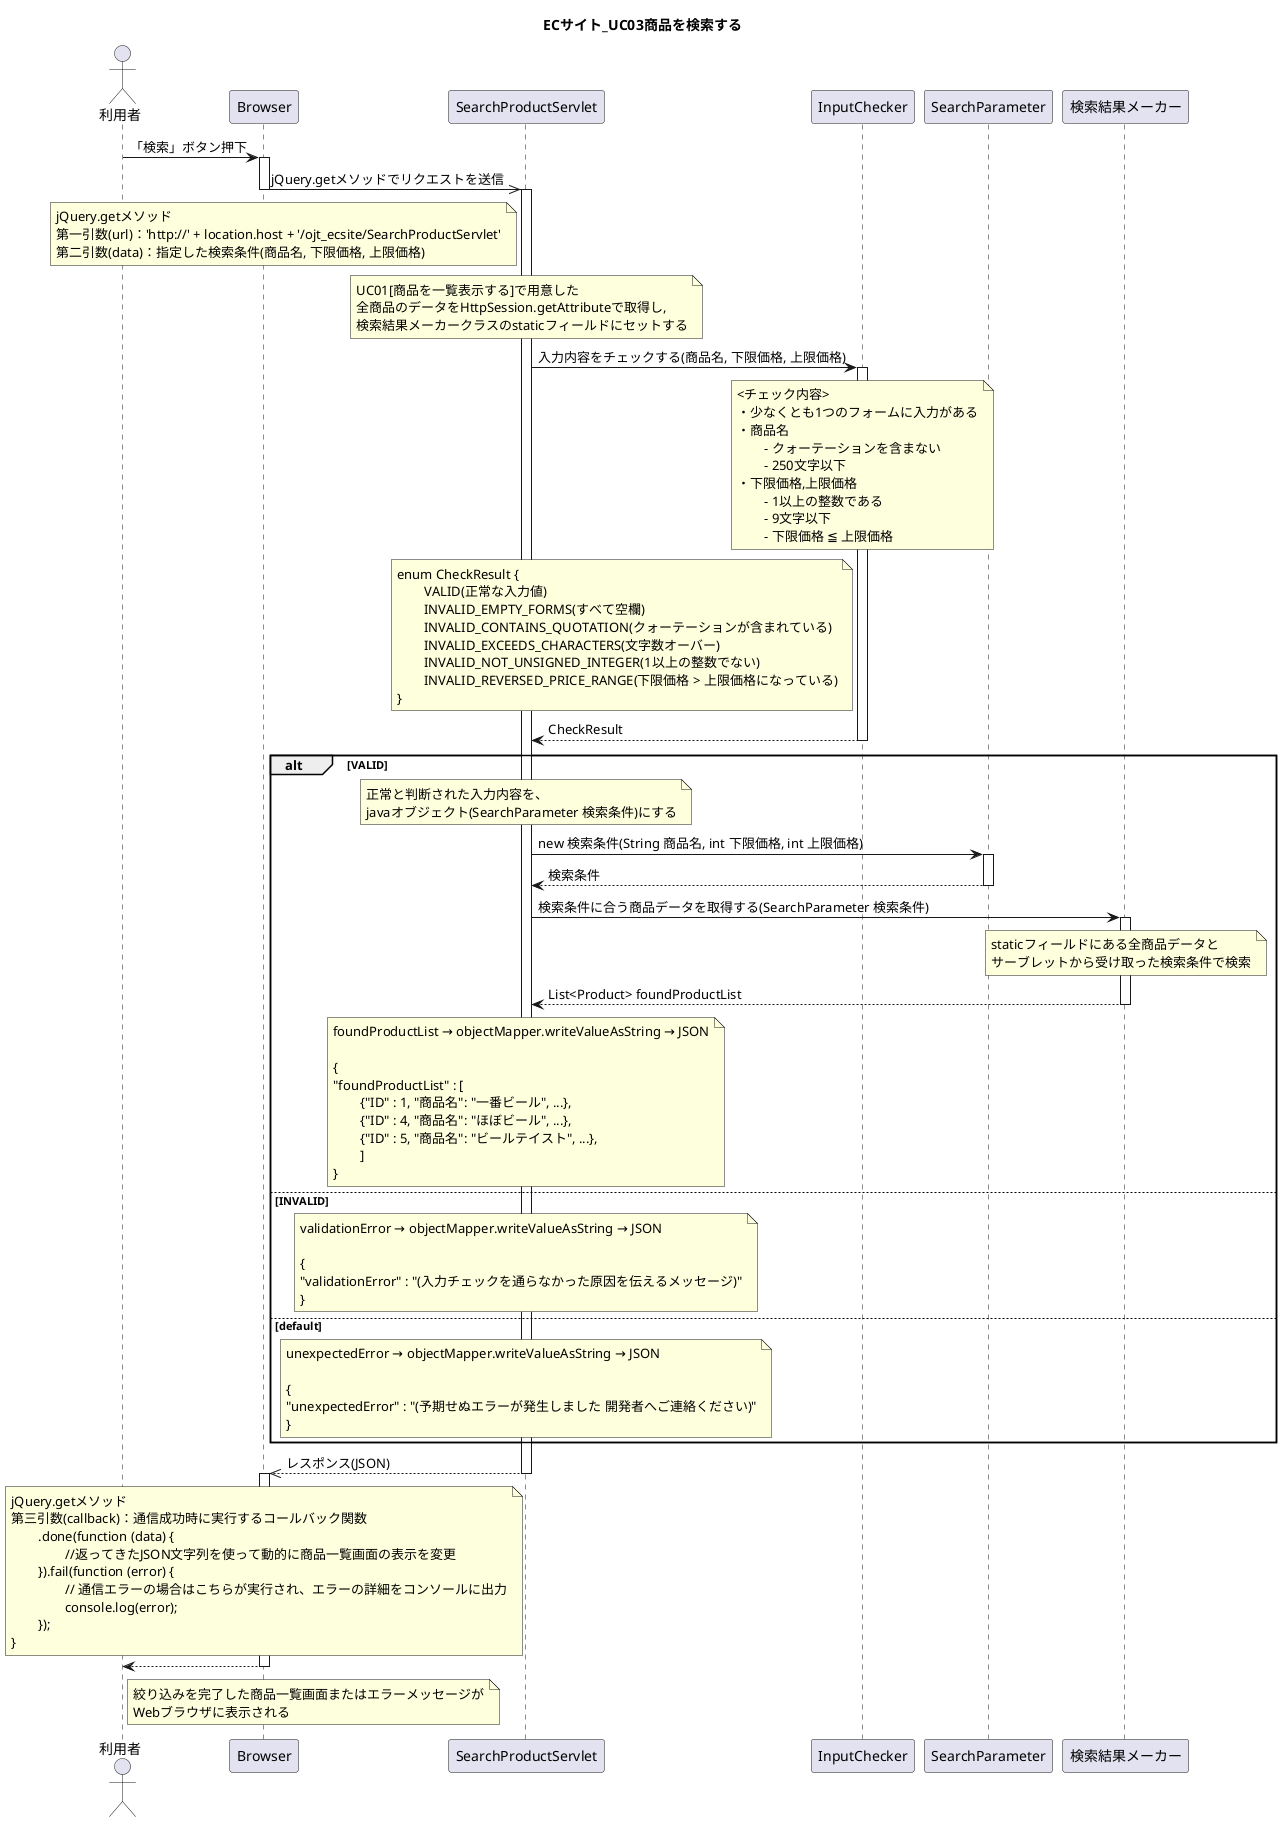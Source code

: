 @startuml
title ECサイト_UC03商品を検索する

actor 利用者

利用者 -> Browser : 「検索」ボタン押下
activate Browser

Browser ->> SearchProductServlet : jQuery.getメソッドでリクエストを送信
deactivate Browser
activate SearchProductServlet

	note left of SearchProductServlet
	jQuery.getメソッド
	第一引数(url)：'http://' + location.host + '/ojt_ecsite/SearchProductServlet'
	第二引数(data)：指定した検索条件(商品名, 下限価格, 上限価格)
	end note

	note over SearchProductServlet
	UC01[商品を一覧表示する]で用意した
	全商品のデータをHttpSession.getAttributeで取得し,
	検索結果メーカークラスのstaticフィールドにセットする
	end note

SearchProductServlet -> InputChecker : 入力内容をチェックする(商品名, 下限価格, 上限価格)
activate InputChecker

	note over InputChecker
	<チェック内容>
	・少なくとも1つのフォームに入力がある
	・商品名
		- クォーテーションを含まない
		- 250文字以下
	・下限価格,上限価格
		- 1以上の整数である
		- 9文字以下
		- 下限価格 ≦ 上限価格
	end note

	note left of InputChecker 
	enum CheckResult {
		VALID(正常な入力値)
		INVALID_EMPTY_FORMS(すべて空欄)
		INVALID_CONTAINS_QUOTATION(クォーテーションが含まれている)
		INVALID_EXCEEDS_CHARACTERS(文字数オーバー)
		INVALID_NOT_UNSIGNED_INTEGER(1以上の整数でない)
		INVALID_REVERSED_PRICE_RANGE(下限価格 > 上限価格になっている)
	}
	end note

SearchProductServlet <-- InputChecker : CheckResult
deactivate InputChecker


alt VALID
	
	note over SearchProductServlet
	正常と判断された入力内容を、
	javaオブジェクト(SearchParameter 検索条件)にする
	end note

SearchProductServlet -> SearchParameter : new 検索条件(String 商品名, int 下限価格, int 上限価格)
activate SearchParameter
SearchProductServlet <-- SearchParameter : 検索条件
deactivate SearchParameter

SearchProductServlet -> 検索結果メーカー : 検索条件に合う商品データを取得する(SearchParameter 検索条件)
activate 検索結果メーカー

	note over 検索結果メーカー
	staticフィールドにある全商品データと
	サーブレットから受け取った検索条件で検索
	end note

SearchProductServlet <-- 検索結果メーカー : List<Product> foundProductList
deactivate 検索結果メーカー

	note over SearchProductServlet
	foundProductList → objectMapper.writeValueAsString → JSON

	{
	"foundProductList" : [
		{"ID" : 1, "商品名": "一番ビール", ...},
		{"ID" : 4, "商品名": "ほぼビール", ...},
		{"ID" : 5, "商品名": "ビールテイスト", ...},
		]
	}
	end note

else INVALID

	note over SearchProductServlet
	validationError → objectMapper.writeValueAsString → JSON

	{
	"validationError" : "(入力チェックを通らなかった原因を伝えるメッセージ)"
	}
	end note

else default

	note over SearchProductServlet
	unexpectedError → objectMapper.writeValueAsString → JSON

	{
	"unexpectedError" : "(予期せぬエラーが発生しました 開発者へご連絡ください)"
	}
	end note

end

Browser <<-- SearchProductServlet : レスポンス(JSON)
deactivate SearchProductServlet
activate Browser

	note left of SearchProductServlet
	jQuery.getメソッド
	第三引数(callback)：通信成功時に実行するコールバック関数
		.done(function (data) {
			//返ってきたJSON文字列を使って動的に商品一覧画面の表示を変更
		}).fail(function (error) {
			// 通信エラーの場合はこちらが実行され、エラーの詳細をコンソールに出力
			console.log(error);
		});
	}
	end note


利用者 <-- Browser
	note right of 利用者
	絞り込みを完了した商品一覧画面またはエラーメッセージが
	Webブラウザに表示される
	end note

deactivate Browser

@enduml
